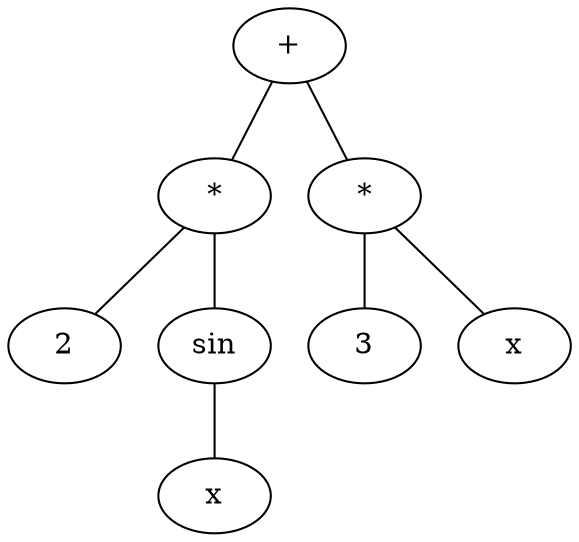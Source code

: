graph caculus { 
node [] 
node1 [ label = "+" ]
node2 [ label = "*" ]
node1 -- node2
node3 [ label = "2" ]
node2 -- node3
node4 [ label = "sin" ]
node2 -- node4
node5 [ label = "x" ]
node4 -- node5
node6 [ label = "*" ]
node1 -- node6
node7 [ label = "3" ]
node6 -- node7
node8 [ label = "x" ]
node6 -- node8
}